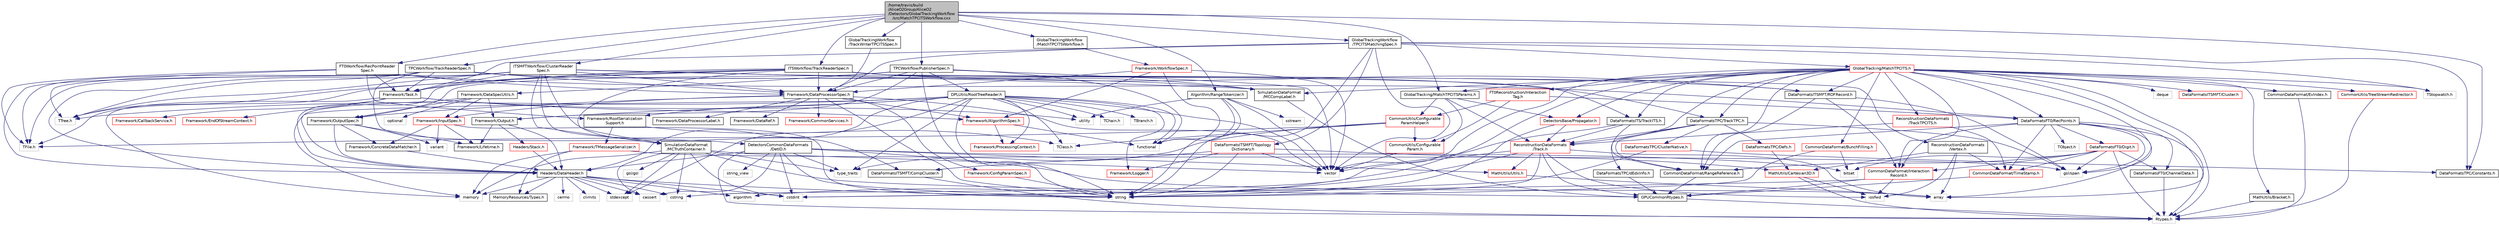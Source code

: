 digraph "/home/travis/build/AliceO2Group/AliceO2/Detectors/GlobalTrackingWorkflow/src/MatchTPCITSWorkflow.cxx"
{
 // INTERACTIVE_SVG=YES
  bgcolor="transparent";
  edge [fontname="Helvetica",fontsize="10",labelfontname="Helvetica",labelfontsize="10"];
  node [fontname="Helvetica",fontsize="10",shape=record];
  Node0 [label="/home/travis/build\l/AliceO2Group/AliceO2\l/Detectors/GlobalTrackingWorkflow\l/src/MatchTPCITSWorkflow.cxx",height=0.2,width=0.4,color="black", fillcolor="grey75", style="filled", fontcolor="black"];
  Node0 -> Node1 [color="midnightblue",fontsize="10",style="solid",fontname="Helvetica"];
  Node1 [label="ITSMFTWorkflow/ClusterReader\lSpec.h",height=0.2,width=0.4,color="black",URL="$de/dea/ITSMFT_2common_2workflow_2include_2ITSMFTWorkflow_2ClusterReaderSpec_8h.html"];
  Node1 -> Node2 [color="midnightblue",fontsize="10",style="solid",fontname="Helvetica"];
  Node2 [label="TFile.h",height=0.2,width=0.4,color="grey75"];
  Node1 -> Node3 [color="midnightblue",fontsize="10",style="solid",fontname="Helvetica"];
  Node3 [label="TTree.h",height=0.2,width=0.4,color="grey75"];
  Node1 -> Node4 [color="midnightblue",fontsize="10",style="solid",fontname="Helvetica"];
  Node4 [label="Framework/DataProcessorSpec.h",height=0.2,width=0.4,color="black",URL="$d0/df4/DataProcessorSpec_8h.html"];
  Node4 -> Node5 [color="midnightblue",fontsize="10",style="solid",fontname="Helvetica"];
  Node5 [label="Framework/AlgorithmSpec.h",height=0.2,width=0.4,color="red",URL="$d0/d14/AlgorithmSpec_8h.html"];
  Node5 -> Node6 [color="midnightblue",fontsize="10",style="solid",fontname="Helvetica"];
  Node6 [label="Framework/ProcessingContext.h",height=0.2,width=0.4,color="red",URL="$de/d6a/ProcessingContext_8h.html"];
  Node5 -> Node85 [color="midnightblue",fontsize="10",style="solid",fontname="Helvetica"];
  Node85 [label="functional",height=0.2,width=0.4,color="grey75"];
  Node4 -> Node120 [color="midnightblue",fontsize="10",style="solid",fontname="Helvetica"];
  Node120 [label="Framework/ConfigParamSpec.h",height=0.2,width=0.4,color="red",URL="$d0/d1c/ConfigParamSpec_8h.html"];
  Node120 -> Node53 [color="midnightblue",fontsize="10",style="solid",fontname="Helvetica"];
  Node53 [label="string",height=0.2,width=0.4,color="grey75"];
  Node4 -> Node124 [color="midnightblue",fontsize="10",style="solid",fontname="Helvetica"];
  Node124 [label="Framework/DataProcessorLabel.h",height=0.2,width=0.4,color="black",URL="$d1/df2/DataProcessorLabel_8h.html"];
  Node4 -> Node8 [color="midnightblue",fontsize="10",style="solid",fontname="Helvetica"];
  Node8 [label="Framework/DataRef.h",height=0.2,width=0.4,color="black",URL="$d5/dfb/DataRef_8h.html"];
  Node4 -> Node59 [color="midnightblue",fontsize="10",style="solid",fontname="Helvetica"];
  Node59 [label="Framework/InputSpec.h",height=0.2,width=0.4,color="red",URL="$d5/d3f/InputSpec_8h.html"];
  Node59 -> Node56 [color="midnightblue",fontsize="10",style="solid",fontname="Helvetica"];
  Node56 [label="Framework/Lifetime.h",height=0.2,width=0.4,color="black",URL="$dc/dca/Lifetime_8h.html"];
  Node59 -> Node57 [color="midnightblue",fontsize="10",style="solid",fontname="Helvetica"];
  Node57 [label="Framework/ConcreteDataMatcher.h",height=0.2,width=0.4,color="black",URL="$d0/d1b/ConcreteDataMatcher_8h.html"];
  Node57 -> Node47 [color="midnightblue",fontsize="10",style="solid",fontname="Helvetica"];
  Node47 [label="Headers/DataHeader.h",height=0.2,width=0.4,color="black",URL="$dc/dcd/DataHeader_8h.html"];
  Node47 -> Node48 [color="midnightblue",fontsize="10",style="solid",fontname="Helvetica"];
  Node48 [label="cstdint",height=0.2,width=0.4,color="grey75"];
  Node47 -> Node19 [color="midnightblue",fontsize="10",style="solid",fontname="Helvetica"];
  Node19 [label="memory",height=0.2,width=0.4,color="grey75"];
  Node47 -> Node49 [color="midnightblue",fontsize="10",style="solid",fontname="Helvetica"];
  Node49 [label="cassert",height=0.2,width=0.4,color="grey75"];
  Node47 -> Node50 [color="midnightblue",fontsize="10",style="solid",fontname="Helvetica"];
  Node50 [label="cstring",height=0.2,width=0.4,color="grey75"];
  Node47 -> Node51 [color="midnightblue",fontsize="10",style="solid",fontname="Helvetica"];
  Node51 [label="algorithm",height=0.2,width=0.4,color="grey75"];
  Node47 -> Node52 [color="midnightblue",fontsize="10",style="solid",fontname="Helvetica"];
  Node52 [label="stdexcept",height=0.2,width=0.4,color="grey75"];
  Node47 -> Node53 [color="midnightblue",fontsize="10",style="solid",fontname="Helvetica"];
  Node47 -> Node54 [color="midnightblue",fontsize="10",style="solid",fontname="Helvetica"];
  Node54 [label="climits",height=0.2,width=0.4,color="grey75"];
  Node47 -> Node21 [color="midnightblue",fontsize="10",style="solid",fontname="Helvetica"];
  Node21 [label="MemoryResources/Types.h",height=0.2,width=0.4,color="black",URL="$d7/df8/Types_8h.html"];
  Node47 -> Node55 [color="midnightblue",fontsize="10",style="solid",fontname="Helvetica"];
  Node55 [label="cerrno",height=0.2,width=0.4,color="grey75"];
  Node59 -> Node53 [color="midnightblue",fontsize="10",style="solid",fontname="Helvetica"];
  Node59 -> Node58 [color="midnightblue",fontsize="10",style="solid",fontname="Helvetica"];
  Node58 [label="variant",height=0.2,width=0.4,color="grey75"];
  Node4 -> Node46 [color="midnightblue",fontsize="10",style="solid",fontname="Helvetica"];
  Node46 [label="Framework/OutputSpec.h",height=0.2,width=0.4,color="black",URL="$db/d2d/OutputSpec_8h.html"];
  Node46 -> Node47 [color="midnightblue",fontsize="10",style="solid",fontname="Helvetica"];
  Node46 -> Node56 [color="midnightblue",fontsize="10",style="solid",fontname="Helvetica"];
  Node46 -> Node57 [color="midnightblue",fontsize="10",style="solid",fontname="Helvetica"];
  Node46 -> Node58 [color="midnightblue",fontsize="10",style="solid",fontname="Helvetica"];
  Node4 -> Node125 [color="midnightblue",fontsize="10",style="solid",fontname="Helvetica"];
  Node125 [label="Framework/CommonServices.h",height=0.2,width=0.4,color="red",URL="$d8/d02/CommonServices_8h.html"];
  Node4 -> Node53 [color="midnightblue",fontsize="10",style="solid",fontname="Helvetica"];
  Node4 -> Node26 [color="midnightblue",fontsize="10",style="solid",fontname="Helvetica"];
  Node26 [label="vector",height=0.2,width=0.4,color="grey75"];
  Node1 -> Node126 [color="midnightblue",fontsize="10",style="solid",fontname="Helvetica"];
  Node126 [label="Framework/Task.h",height=0.2,width=0.4,color="black",URL="$df/d4f/Task_8h.html"];
  Node126 -> Node5 [color="midnightblue",fontsize="10",style="solid",fontname="Helvetica"];
  Node126 -> Node127 [color="midnightblue",fontsize="10",style="solid",fontname="Helvetica"];
  Node127 [label="Framework/CallbackService.h",height=0.2,width=0.4,color="red",URL="$d9/d7f/CallbackService_8h.html"];
  Node126 -> Node130 [color="midnightblue",fontsize="10",style="solid",fontname="Helvetica"];
  Node130 [label="Framework/EndOfStreamContext.h",height=0.2,width=0.4,color="red",URL="$d0/d77/EndOfStreamContext_8h.html"];
  Node126 -> Node32 [color="midnightblue",fontsize="10",style="solid",fontname="Helvetica"];
  Node32 [label="utility",height=0.2,width=0.4,color="grey75"];
  Node126 -> Node19 [color="midnightblue",fontsize="10",style="solid",fontname="Helvetica"];
  Node1 -> Node47 [color="midnightblue",fontsize="10",style="solid",fontname="Helvetica"];
  Node1 -> Node131 [color="midnightblue",fontsize="10",style="solid",fontname="Helvetica"];
  Node131 [label="DataFormatsITSMFT/CompCluster.h",height=0.2,width=0.4,color="black",URL="$df/de4/CompCluster_8h.html",tooltip="Definition of the ITSMFT compact cluster. "];
  Node131 -> Node132 [color="midnightblue",fontsize="10",style="solid",fontname="Helvetica"];
  Node132 [label="Rtypes.h",height=0.2,width=0.4,color="grey75"];
  Node1 -> Node133 [color="midnightblue",fontsize="10",style="solid",fontname="Helvetica"];
  Node133 [label="SimulationDataFormat\l/MCCompLabel.h",height=0.2,width=0.4,color="black",URL="$d7/dcd/MCCompLabel_8h.html"];
  Node133 -> Node134 [color="midnightblue",fontsize="10",style="solid",fontname="Helvetica"];
  Node134 [label="GPUCommonRtypes.h",height=0.2,width=0.4,color="black",URL="$d2/d45/GPUCommonRtypes_8h.html"];
  Node134 -> Node132 [color="midnightblue",fontsize="10",style="solid",fontname="Helvetica"];
  Node1 -> Node135 [color="midnightblue",fontsize="10",style="solid",fontname="Helvetica"];
  Node135 [label="SimulationDataFormat\l/MCTruthContainer.h",height=0.2,width=0.4,color="black",URL="$db/d14/MCTruthContainer_8h.html",tooltip="Definition of a container to keep Monte Carlo truth external to simulation objects. "];
  Node135 -> Node134 [color="midnightblue",fontsize="10",style="solid",fontname="Helvetica"];
  Node135 -> Node48 [color="midnightblue",fontsize="10",style="solid",fontname="Helvetica"];
  Node135 -> Node49 [color="midnightblue",fontsize="10",style="solid",fontname="Helvetica"];
  Node135 -> Node52 [color="midnightblue",fontsize="10",style="solid",fontname="Helvetica"];
  Node135 -> Node30 [color="midnightblue",fontsize="10",style="solid",fontname="Helvetica"];
  Node30 [label="gsl/gsl",height=0.2,width=0.4,color="grey75"];
  Node135 -> Node25 [color="midnightblue",fontsize="10",style="solid",fontname="Helvetica"];
  Node25 [label="type_traits",height=0.2,width=0.4,color="grey75"];
  Node135 -> Node50 [color="midnightblue",fontsize="10",style="solid",fontname="Helvetica"];
  Node135 -> Node19 [color="midnightblue",fontsize="10",style="solid",fontname="Helvetica"];
  Node135 -> Node26 [color="midnightblue",fontsize="10",style="solid",fontname="Helvetica"];
  Node1 -> Node136 [color="midnightblue",fontsize="10",style="solid",fontname="Helvetica"];
  Node136 [label="DataFormatsITSMFT/ROFRecord.h",height=0.2,width=0.4,color="black",URL="$d0/dc6/ITSMFT_2common_2include_2DataFormatsITSMFT_2ROFRecord_8h.html"];
  Node136 -> Node137 [color="midnightblue",fontsize="10",style="solid",fontname="Helvetica"];
  Node137 [label="CommonDataFormat/RangeReference.h",height=0.2,width=0.4,color="black",URL="$de/d64/RangeReference_8h.html",tooltip="Class to refer to the 1st entry and N elements of some group in the continuous container. "];
  Node137 -> Node134 [color="midnightblue",fontsize="10",style="solid",fontname="Helvetica"];
  Node136 -> Node138 [color="midnightblue",fontsize="10",style="solid",fontname="Helvetica"];
  Node138 [label="CommonDataFormat/Interaction\lRecord.h",height=0.2,width=0.4,color="red",URL="$d9/d80/InteractionRecord_8h.html"];
  Node138 -> Node134 [color="midnightblue",fontsize="10",style="solid",fontname="Helvetica"];
  Node138 -> Node75 [color="midnightblue",fontsize="10",style="solid",fontname="Helvetica"];
  Node75 [label="iosfwd",height=0.2,width=0.4,color="grey75"];
  Node138 -> Node48 [color="midnightblue",fontsize="10",style="solid",fontname="Helvetica"];
  Node136 -> Node18 [color="midnightblue",fontsize="10",style="solid",fontname="Helvetica"];
  Node18 [label="gsl/span",height=0.2,width=0.4,color="grey75"];
  Node1 -> Node141 [color="midnightblue",fontsize="10",style="solid",fontname="Helvetica"];
  Node141 [label="DetectorsCommonDataFormats\l/DetID.h",height=0.2,width=0.4,color="black",URL="$d6/d31/DetID_8h.html"];
  Node141 -> Node132 [color="midnightblue",fontsize="10",style="solid",fontname="Helvetica"];
  Node141 -> Node33 [color="midnightblue",fontsize="10",style="solid",fontname="Helvetica"];
  Node33 [label="array",height=0.2,width=0.4,color="grey75"];
  Node141 -> Node142 [color="midnightblue",fontsize="10",style="solid",fontname="Helvetica"];
  Node142 [label="bitset",height=0.2,width=0.4,color="grey75"];
  Node141 -> Node49 [color="midnightblue",fontsize="10",style="solid",fontname="Helvetica"];
  Node141 -> Node48 [color="midnightblue",fontsize="10",style="solid",fontname="Helvetica"];
  Node141 -> Node110 [color="midnightblue",fontsize="10",style="solid",fontname="Helvetica"];
  Node110 [label="string_view",height=0.2,width=0.4,color="grey75"];
  Node141 -> Node53 [color="midnightblue",fontsize="10",style="solid",fontname="Helvetica"];
  Node141 -> Node25 [color="midnightblue",fontsize="10",style="solid",fontname="Helvetica"];
  Node141 -> Node143 [color="midnightblue",fontsize="10",style="solid",fontname="Helvetica"];
  Node143 [label="MathUtils/Utils.h",height=0.2,width=0.4,color="red",URL="$d9/d52/Common_2MathUtils_2include_2MathUtils_2Utils_8h.html"];
  Node143 -> Node33 [color="midnightblue",fontsize="10",style="solid",fontname="Helvetica"];
  Node141 -> Node47 [color="midnightblue",fontsize="10",style="solid",fontname="Helvetica"];
  Node0 -> Node149 [color="midnightblue",fontsize="10",style="solid",fontname="Helvetica"];
  Node149 [label="ITSWorkflow/TrackReaderSpec.h",height=0.2,width=0.4,color="black",URL="$d2/d8c/ITSMFT_2ITS_2workflow_2include_2ITSWorkflow_2TrackReaderSpec_8h.html"];
  Node149 -> Node2 [color="midnightblue",fontsize="10",style="solid",fontname="Helvetica"];
  Node149 -> Node3 [color="midnightblue",fontsize="10",style="solid",fontname="Helvetica"];
  Node149 -> Node4 [color="midnightblue",fontsize="10",style="solid",fontname="Helvetica"];
  Node149 -> Node126 [color="midnightblue",fontsize="10",style="solid",fontname="Helvetica"];
  Node149 -> Node47 [color="midnightblue",fontsize="10",style="solid",fontname="Helvetica"];
  Node149 -> Node150 [color="midnightblue",fontsize="10",style="solid",fontname="Helvetica"];
  Node150 [label="DataFormatsITS/TrackITS.h",height=0.2,width=0.4,color="black",URL="$d1/d71/TrackITS_8h.html",tooltip="Definition of the ITS track. "];
  Node150 -> Node26 [color="midnightblue",fontsize="10",style="solid",fontname="Helvetica"];
  Node150 -> Node151 [color="midnightblue",fontsize="10",style="solid",fontname="Helvetica"];
  Node151 [label="ReconstructionDataFormats\l/Track.h",height=0.2,width=0.4,color="red",URL="$d7/d8b/DataFormats_2Reconstruction_2include_2ReconstructionDataFormats_2Track_8h.html"];
  Node151 -> Node134 [color="midnightblue",fontsize="10",style="solid",fontname="Helvetica"];
  Node151 -> Node51 [color="midnightblue",fontsize="10",style="solid",fontname="Helvetica"];
  Node151 -> Node33 [color="midnightblue",fontsize="10",style="solid",fontname="Helvetica"];
  Node151 -> Node50 [color="midnightblue",fontsize="10",style="solid",fontname="Helvetica"];
  Node151 -> Node75 [color="midnightblue",fontsize="10",style="solid",fontname="Helvetica"];
  Node151 -> Node53 [color="midnightblue",fontsize="10",style="solid",fontname="Helvetica"];
  Node151 -> Node143 [color="midnightblue",fontsize="10",style="solid",fontname="Helvetica"];
  Node150 -> Node137 [color="midnightblue",fontsize="10",style="solid",fontname="Helvetica"];
  Node149 -> Node133 [color="midnightblue",fontsize="10",style="solid",fontname="Helvetica"];
  Node149 -> Node135 [color="midnightblue",fontsize="10",style="solid",fontname="Helvetica"];
  Node149 -> Node136 [color="midnightblue",fontsize="10",style="solid",fontname="Helvetica"];
  Node149 -> Node173 [color="midnightblue",fontsize="10",style="solid",fontname="Helvetica"];
  Node173 [label="ReconstructionDataFormats\l/Vertex.h",height=0.2,width=0.4,color="black",URL="$d3/d6f/DataFormats_2Reconstruction_2include_2ReconstructionDataFormats_2Vertex_8h.html"];
  Node173 -> Node160 [color="midnightblue",fontsize="10",style="solid",fontname="Helvetica"];
  Node160 [label="MathUtils/Cartesian3D.h",height=0.2,width=0.4,color="red",URL="$dd/d76/Cartesian3D_8h.html"];
  Node160 -> Node132 [color="midnightblue",fontsize="10",style="solid",fontname="Helvetica"];
  Node160 -> Node75 [color="midnightblue",fontsize="10",style="solid",fontname="Helvetica"];
  Node173 -> Node174 [color="midnightblue",fontsize="10",style="solid",fontname="Helvetica"];
  Node174 [label="CommonDataFormat/TimeStamp.h",height=0.2,width=0.4,color="red",URL="$df/d5d/common_2include_2CommonDataFormat_2TimeStamp_8h.html"];
  Node174 -> Node134 [color="midnightblue",fontsize="10",style="solid",fontname="Helvetica"];
  Node173 -> Node33 [color="midnightblue",fontsize="10",style="solid",fontname="Helvetica"];
  Node173 -> Node75 [color="midnightblue",fontsize="10",style="solid",fontname="Helvetica"];
  Node0 -> Node175 [color="midnightblue",fontsize="10",style="solid",fontname="Helvetica"];
  Node175 [label="TPCWorkflow/TrackReaderSpec.h",height=0.2,width=0.4,color="black",URL="$d5/daf/TPC_2workflow_2include_2TPCWorkflow_2TrackReaderSpec_8h.html"];
  Node175 -> Node2 [color="midnightblue",fontsize="10",style="solid",fontname="Helvetica"];
  Node175 -> Node3 [color="midnightblue",fontsize="10",style="solid",fontname="Helvetica"];
  Node175 -> Node4 [color="midnightblue",fontsize="10",style="solid",fontname="Helvetica"];
  Node175 -> Node126 [color="midnightblue",fontsize="10",style="solid",fontname="Helvetica"];
  Node175 -> Node47 [color="midnightblue",fontsize="10",style="solid",fontname="Helvetica"];
  Node175 -> Node176 [color="midnightblue",fontsize="10",style="solid",fontname="Helvetica"];
  Node176 [label="DataFormatsTPC/TrackTPC.h",height=0.2,width=0.4,color="black",URL="$d5/dc9/TrackTPC_8h.html"];
  Node176 -> Node151 [color="midnightblue",fontsize="10",style="solid",fontname="Helvetica"];
  Node176 -> Node137 [color="midnightblue",fontsize="10",style="solid",fontname="Helvetica"];
  Node176 -> Node177 [color="midnightblue",fontsize="10",style="solid",fontname="Helvetica"];
  Node177 [label="DataFormatsTPC/ClusterNative.h",height=0.2,width=0.4,color="red",URL="$de/dcd/ClusterNative_8h.html",tooltip="Class of a TPC cluster in TPC-native coordinates (row, time) "];
  Node177 -> Node48 [color="midnightblue",fontsize="10",style="solid",fontname="Helvetica"];
  Node177 -> Node178 [color="midnightblue",fontsize="10",style="solid",fontname="Helvetica"];
  Node178 [label="DataFormatsTPC/Constants.h",height=0.2,width=0.4,color="black",URL="$d0/dda/DataFormats_2Detectors_2TPC_2include_2DataFormatsTPC_2Constants_8h.html"];
  Node176 -> Node179 [color="midnightblue",fontsize="10",style="solid",fontname="Helvetica"];
  Node179 [label="DataFormatsTPC/Defs.h",height=0.2,width=0.4,color="red",URL="$d1/d73/Defs_8h.html",tooltip="Common definitions for 2D coordinates. "];
  Node179 -> Node160 [color="midnightblue",fontsize="10",style="solid",fontname="Helvetica"];
  Node176 -> Node180 [color="midnightblue",fontsize="10",style="solid",fontname="Helvetica"];
  Node180 [label="DataFormatsTPC/dEdxInfo.h",height=0.2,width=0.4,color="black",URL="$d5/da8/dEdxInfo_8h.html"];
  Node180 -> Node134 [color="midnightblue",fontsize="10",style="solid",fontname="Helvetica"];
  Node176 -> Node18 [color="midnightblue",fontsize="10",style="solid",fontname="Helvetica"];
  Node175 -> Node133 [color="midnightblue",fontsize="10",style="solid",fontname="Helvetica"];
  Node175 -> Node135 [color="midnightblue",fontsize="10",style="solid",fontname="Helvetica"];
  Node0 -> Node181 [color="midnightblue",fontsize="10",style="solid",fontname="Helvetica"];
  Node181 [label="TPCWorkflow/PublisherSpec.h",height=0.2,width=0.4,color="black",URL="$d9/d4e/TPC_2workflow_2include_2TPCWorkflow_2PublisherSpec_8h.html"];
  Node181 -> Node4 [color="midnightblue",fontsize="10",style="solid",fontname="Helvetica"];
  Node181 -> Node46 [color="midnightblue",fontsize="10",style="solid",fontname="Helvetica"];
  Node181 -> Node45 [color="midnightblue",fontsize="10",style="solid",fontname="Helvetica"];
  Node45 [label="Framework/DataSpecUtils.h",height=0.2,width=0.4,color="black",URL="$d6/d68/DataSpecUtils_8h.html"];
  Node45 -> Node46 [color="midnightblue",fontsize="10",style="solid",fontname="Helvetica"];
  Node45 -> Node59 [color="midnightblue",fontsize="10",style="solid",fontname="Helvetica"];
  Node45 -> Node47 [color="midnightblue",fontsize="10",style="solid",fontname="Helvetica"];
  Node45 -> Node78 [color="midnightblue",fontsize="10",style="solid",fontname="Helvetica"];
  Node78 [label="Framework/Output.h",height=0.2,width=0.4,color="black",URL="$d3/ddf/Output_8h.html"];
  Node78 -> Node47 [color="midnightblue",fontsize="10",style="solid",fontname="Helvetica"];
  Node78 -> Node56 [color="midnightblue",fontsize="10",style="solid",fontname="Helvetica"];
  Node78 -> Node64 [color="midnightblue",fontsize="10",style="solid",fontname="Helvetica"];
  Node64 [label="Headers/Stack.h",height=0.2,width=0.4,color="red",URL="$d4/d00/Headers_2include_2Headers_2Stack_8h.html"];
  Node64 -> Node47 [color="midnightblue",fontsize="10",style="solid",fontname="Helvetica"];
  Node45 -> Node79 [color="midnightblue",fontsize="10",style="solid",fontname="Helvetica"];
  Node79 [label="optional",height=0.2,width=0.4,color="grey75"];
  Node181 -> Node78 [color="midnightblue",fontsize="10",style="solid",fontname="Helvetica"];
  Node181 -> Node182 [color="midnightblue",fontsize="10",style="solid",fontname="Helvetica"];
  Node182 [label="DPLUtils/RootTreeReader.h",height=0.2,width=0.4,color="black",URL="$df/db5/RootTreeReader_8h.html",tooltip="A generic reader for ROOT TTrees. "];
  Node182 -> Node10 [color="midnightblue",fontsize="10",style="solid",fontname="Helvetica"];
  Node10 [label="Framework/RootSerialization\lSupport.h",height=0.2,width=0.4,color="black",URL="$db/dff/RootSerializationSupport_8h.html"];
  Node10 -> Node11 [color="midnightblue",fontsize="10",style="solid",fontname="Helvetica"];
  Node11 [label="Framework/TMessageSerializer.h",height=0.2,width=0.4,color="red",URL="$d8/d3c/TMessageSerializer_8h.html"];
  Node11 -> Node18 [color="midnightblue",fontsize="10",style="solid",fontname="Helvetica"];
  Node11 -> Node19 [color="midnightblue",fontsize="10",style="solid",fontname="Helvetica"];
  Node11 -> Node21 [color="midnightblue",fontsize="10",style="solid",fontname="Helvetica"];
  Node10 -> Node22 [color="midnightblue",fontsize="10",style="solid",fontname="Helvetica"];
  Node22 [label="TClass.h",height=0.2,width=0.4,color="grey75"];
  Node182 -> Node78 [color="midnightblue",fontsize="10",style="solid",fontname="Helvetica"];
  Node182 -> Node6 [color="midnightblue",fontsize="10",style="solid",fontname="Helvetica"];
  Node182 -> Node183 [color="midnightblue",fontsize="10",style="solid",fontname="Helvetica"];
  Node183 [label="Framework/Logger.h",height=0.2,width=0.4,color="red",URL="$dd/da4/Logger_8h.html"];
  Node182 -> Node47 [color="midnightblue",fontsize="10",style="solid",fontname="Helvetica"];
  Node182 -> Node185 [color="midnightblue",fontsize="10",style="solid",fontname="Helvetica"];
  Node185 [label="TChain.h",height=0.2,width=0.4,color="grey75"];
  Node182 -> Node3 [color="midnightblue",fontsize="10",style="solid",fontname="Helvetica"];
  Node182 -> Node186 [color="midnightblue",fontsize="10",style="solid",fontname="Helvetica"];
  Node186 [label="TBranch.h",height=0.2,width=0.4,color="grey75"];
  Node182 -> Node22 [color="midnightblue",fontsize="10",style="solid",fontname="Helvetica"];
  Node182 -> Node26 [color="midnightblue",fontsize="10",style="solid",fontname="Helvetica"];
  Node182 -> Node53 [color="midnightblue",fontsize="10",style="solid",fontname="Helvetica"];
  Node182 -> Node52 [color="midnightblue",fontsize="10",style="solid",fontname="Helvetica"];
  Node182 -> Node25 [color="midnightblue",fontsize="10",style="solid",fontname="Helvetica"];
  Node182 -> Node19 [color="midnightblue",fontsize="10",style="solid",fontname="Helvetica"];
  Node182 -> Node85 [color="midnightblue",fontsize="10",style="solid",fontname="Helvetica"];
  Node182 -> Node32 [color="midnightblue",fontsize="10",style="solid",fontname="Helvetica"];
  Node181 -> Node26 [color="midnightblue",fontsize="10",style="solid",fontname="Helvetica"];
  Node181 -> Node53 [color="midnightblue",fontsize="10",style="solid",fontname="Helvetica"];
  Node181 -> Node85 [color="midnightblue",fontsize="10",style="solid",fontname="Helvetica"];
  Node0 -> Node187 [color="midnightblue",fontsize="10",style="solid",fontname="Helvetica"];
  Node187 [label="FT0Workflow/RecPointReader\lSpec.h",height=0.2,width=0.4,color="black",URL="$db/d8e/FT0_2workflow_2include_2FT0Workflow_2RecPointReaderSpec_8h.html"];
  Node187 -> Node2 [color="midnightblue",fontsize="10",style="solid",fontname="Helvetica"];
  Node187 -> Node3 [color="midnightblue",fontsize="10",style="solid",fontname="Helvetica"];
  Node187 -> Node10 [color="midnightblue",fontsize="10",style="solid",fontname="Helvetica"];
  Node187 -> Node4 [color="midnightblue",fontsize="10",style="solid",fontname="Helvetica"];
  Node187 -> Node126 [color="midnightblue",fontsize="10",style="solid",fontname="Helvetica"];
  Node187 -> Node188 [color="midnightblue",fontsize="10",style="solid",fontname="Helvetica"];
  Node188 [label="DataFormatsFT0/RecPoints.h",height=0.2,width=0.4,color="black",URL="$d4/d57/RecPoints_8h.html",tooltip="Definition of the FIT RecPoints class. "];
  Node188 -> Node138 [color="midnightblue",fontsize="10",style="solid",fontname="Helvetica"];
  Node188 -> Node174 [color="midnightblue",fontsize="10",style="solid",fontname="Helvetica"];
  Node188 -> Node189 [color="midnightblue",fontsize="10",style="solid",fontname="Helvetica"];
  Node189 [label="DataFormatsFT0/ChannelData.h",height=0.2,width=0.4,color="black",URL="$dc/d44/FIT_2FT0_2include_2DataFormatsFT0_2ChannelData_8h.html"];
  Node189 -> Node132 [color="midnightblue",fontsize="10",style="solid",fontname="Helvetica"];
  Node188 -> Node137 [color="midnightblue",fontsize="10",style="solid",fontname="Helvetica"];
  Node188 -> Node190 [color="midnightblue",fontsize="10",style="solid",fontname="Helvetica"];
  Node190 [label="DataFormatsFT0/Digit.h",height=0.2,width=0.4,color="red",URL="$d0/d0a/DataFormats_2Detectors_2FIT_2FT0_2include_2DataFormatsFT0_2Digit_8h.html"];
  Node190 -> Node138 [color="midnightblue",fontsize="10",style="solid",fontname="Helvetica"];
  Node190 -> Node137 [color="midnightblue",fontsize="10",style="solid",fontname="Helvetica"];
  Node190 -> Node174 [color="midnightblue",fontsize="10",style="solid",fontname="Helvetica"];
  Node190 -> Node189 [color="midnightblue",fontsize="10",style="solid",fontname="Helvetica"];
  Node190 -> Node132 [color="midnightblue",fontsize="10",style="solid",fontname="Helvetica"];
  Node190 -> Node18 [color="midnightblue",fontsize="10",style="solid",fontname="Helvetica"];
  Node190 -> Node142 [color="midnightblue",fontsize="10",style="solid",fontname="Helvetica"];
  Node188 -> Node33 [color="midnightblue",fontsize="10",style="solid",fontname="Helvetica"];
  Node188 -> Node132 [color="midnightblue",fontsize="10",style="solid",fontname="Helvetica"];
  Node188 -> Node154 [color="midnightblue",fontsize="10",style="solid",fontname="Helvetica"];
  Node154 [label="TObject.h",height=0.2,width=0.4,color="grey75"];
  Node188 -> Node18 [color="midnightblue",fontsize="10",style="solid",fontname="Helvetica"];
  Node0 -> Node191 [color="midnightblue",fontsize="10",style="solid",fontname="Helvetica"];
  Node191 [label="GlobalTrackingWorkflow\l/TPCITSMatchingSpec.h",height=0.2,width=0.4,color="black",URL="$da/d20/TPCITSMatchingSpec_8h.html"];
  Node191 -> Node192 [color="midnightblue",fontsize="10",style="solid",fontname="Helvetica"];
  Node192 [label="GlobalTracking/MatchTPCITS.h",height=0.2,width=0.4,color="red",URL="$d3/dac/MatchTPCITS_8h.html",tooltip="Class to perform TPC ITS matching. "];
  Node192 -> Node132 [color="midnightblue",fontsize="10",style="solid",fontname="Helvetica"];
  Node192 -> Node33 [color="midnightblue",fontsize="10",style="solid",fontname="Helvetica"];
  Node192 -> Node193 [color="midnightblue",fontsize="10",style="solid",fontname="Helvetica"];
  Node193 [label="deque",height=0.2,width=0.4,color="grey75"];
  Node192 -> Node26 [color="midnightblue",fontsize="10",style="solid",fontname="Helvetica"];
  Node192 -> Node53 [color="midnightblue",fontsize="10",style="solid",fontname="Helvetica"];
  Node192 -> Node18 [color="midnightblue",fontsize="10",style="solid",fontname="Helvetica"];
  Node192 -> Node194 [color="midnightblue",fontsize="10",style="solid",fontname="Helvetica"];
  Node194 [label="TStopwatch.h",height=0.2,width=0.4,color="grey75"];
  Node192 -> Node176 [color="midnightblue",fontsize="10",style="solid",fontname="Helvetica"];
  Node192 -> Node195 [color="midnightblue",fontsize="10",style="solid",fontname="Helvetica"];
  Node195 [label="DetectorsBase/Propagator.h",height=0.2,width=0.4,color="red",URL="$d2/df9/Propagator_8h.html"];
  Node195 -> Node53 [color="midnightblue",fontsize="10",style="solid",fontname="Helvetica"];
  Node195 -> Node151 [color="midnightblue",fontsize="10",style="solid",fontname="Helvetica"];
  Node192 -> Node151 [color="midnightblue",fontsize="10",style="solid",fontname="Helvetica"];
  Node192 -> Node203 [color="midnightblue",fontsize="10",style="solid",fontname="Helvetica"];
  Node203 [label="ReconstructionDataFormats\l/TrackTPCITS.h",height=0.2,width=0.4,color="red",URL="$d5/d1e/TrackTPCITS_8h.html",tooltip="Result of refitting TPC-ITS matched track. "];
  Node203 -> Node151 [color="midnightblue",fontsize="10",style="solid",fontname="Helvetica"];
  Node203 -> Node174 [color="midnightblue",fontsize="10",style="solid",fontname="Helvetica"];
  Node192 -> Node204 [color="midnightblue",fontsize="10",style="solid",fontname="Helvetica"];
  Node204 [label="MathUtils/Bracket.h",height=0.2,width=0.4,color="black",URL="$d4/d5d/Bracket_8h.html",tooltip="Class to represent an interval and some operations over it. "];
  Node204 -> Node132 [color="midnightblue",fontsize="10",style="solid",fontname="Helvetica"];
  Node192 -> Node205 [color="midnightblue",fontsize="10",style="solid",fontname="Helvetica"];
  Node205 [label="CommonDataFormat/EvIndex.h",height=0.2,width=0.4,color="black",URL="$d6/ddf/EvIndex_8h.html",tooltip="Class to store event ID and index in the event for objects like track, cluster... ..."];
  Node205 -> Node132 [color="midnightblue",fontsize="10",style="solid",fontname="Helvetica"];
  Node192 -> Node138 [color="midnightblue",fontsize="10",style="solid",fontname="Helvetica"];
  Node192 -> Node137 [color="midnightblue",fontsize="10",style="solid",fontname="Helvetica"];
  Node192 -> Node206 [color="midnightblue",fontsize="10",style="solid",fontname="Helvetica"];
  Node206 [label="CommonDataFormat/BunchFilling.h",height=0.2,width=0.4,color="red",URL="$d4/d5f/BunchFilling_8h.html"];
  Node206 -> Node142 [color="midnightblue",fontsize="10",style="solid",fontname="Helvetica"];
  Node206 -> Node53 [color="midnightblue",fontsize="10",style="solid",fontname="Helvetica"];
  Node192 -> Node133 [color="midnightblue",fontsize="10",style="solid",fontname="Helvetica"];
  Node192 -> Node207 [color="midnightblue",fontsize="10",style="solid",fontname="Helvetica"];
  Node207 [label="CommonUtils/TreeStreamRedirector.h",height=0.2,width=0.4,color="red",URL="$d1/d22/TreeStreamRedirector_8h.html"];
  Node207 -> Node132 [color="midnightblue",fontsize="10",style="solid",fontname="Helvetica"];
  Node192 -> Node211 [color="midnightblue",fontsize="10",style="solid",fontname="Helvetica"];
  Node211 [label="DataFormatsITSMFT/Cluster.h",height=0.2,width=0.4,color="red",URL="$d1/d62/DataFormats_2Detectors_2ITSMFT_2common_2include_2DataFormatsITSMFT_2Cluster_8h.html"];
  Node192 -> Node136 [color="midnightblue",fontsize="10",style="solid",fontname="Helvetica"];
  Node192 -> Node150 [color="midnightblue",fontsize="10",style="solid",fontname="Helvetica"];
  Node192 -> Node188 [color="midnightblue",fontsize="10",style="solid",fontname="Helvetica"];
  Node192 -> Node212 [color="midnightblue",fontsize="10",style="solid",fontname="Helvetica"];
  Node212 [label="FT0Reconstruction/Interaction\lTag.h",height=0.2,width=0.4,color="red",URL="$da/d63/InteractionTag_8h.html"];
  Node212 -> Node213 [color="midnightblue",fontsize="10",style="solid",fontname="Helvetica"];
  Node213 [label="CommonUtils/Configurable\lParam.h",height=0.2,width=0.4,color="red",URL="$db/d2c/ConfigurableParam_8h.html"];
  Node213 -> Node26 [color="midnightblue",fontsize="10",style="solid",fontname="Helvetica"];
  Node212 -> Node215 [color="midnightblue",fontsize="10",style="solid",fontname="Helvetica"];
  Node215 [label="CommonUtils/Configurable\lParamHelper.h",height=0.2,width=0.4,color="red",URL="$da/d6b/ConfigurableParamHelper_8h.html"];
  Node215 -> Node213 [color="midnightblue",fontsize="10",style="solid",fontname="Helvetica"];
  Node215 -> Node22 [color="midnightblue",fontsize="10",style="solid",fontname="Helvetica"];
  Node215 -> Node25 [color="midnightblue",fontsize="10",style="solid",fontname="Helvetica"];
  Node215 -> Node2 [color="midnightblue",fontsize="10",style="solid",fontname="Helvetica"];
  Node212 -> Node188 [color="midnightblue",fontsize="10",style="solid",fontname="Helvetica"];
  Node192 -> Node227 [color="midnightblue",fontsize="10",style="solid",fontname="Helvetica"];
  Node227 [label="GlobalTracking/MatchTPCITSParams.h",height=0.2,width=0.4,color="black",URL="$db/d9a/MatchTPCITSParams_8h.html",tooltip="Configurable params for TPC ITS matching. "];
  Node227 -> Node213 [color="midnightblue",fontsize="10",style="solid",fontname="Helvetica"];
  Node227 -> Node215 [color="midnightblue",fontsize="10",style="solid",fontname="Helvetica"];
  Node227 -> Node151 [color="midnightblue",fontsize="10",style="solid",fontname="Helvetica"];
  Node227 -> Node195 [color="midnightblue",fontsize="10",style="solid",fontname="Helvetica"];
  Node191 -> Node228 [color="midnightblue",fontsize="10",style="solid",fontname="Helvetica"];
  Node228 [label="DataFormatsITSMFT/Topology\lDictionary.h",height=0.2,width=0.4,color="red",URL="$d1/d08/TopologyDictionary_8h.html",tooltip="Definition of the ClusterTopology class. "];
  Node228 -> Node183 [color="midnightblue",fontsize="10",style="solid",fontname="Helvetica"];
  Node228 -> Node53 [color="midnightblue",fontsize="10",style="solid",fontname="Helvetica"];
  Node228 -> Node26 [color="midnightblue",fontsize="10",style="solid",fontname="Helvetica"];
  Node228 -> Node160 [color="midnightblue",fontsize="10",style="solid",fontname="Helvetica"];
  Node228 -> Node131 [color="midnightblue",fontsize="10",style="solid",fontname="Helvetica"];
  Node191 -> Node178 [color="midnightblue",fontsize="10",style="solid",fontname="Helvetica"];
  Node191 -> Node4 [color="midnightblue",fontsize="10",style="solid",fontname="Helvetica"];
  Node191 -> Node126 [color="midnightblue",fontsize="10",style="solid",fontname="Helvetica"];
  Node191 -> Node53 [color="midnightblue",fontsize="10",style="solid",fontname="Helvetica"];
  Node191 -> Node26 [color="midnightblue",fontsize="10",style="solid",fontname="Helvetica"];
  Node191 -> Node194 [color="midnightblue",fontsize="10",style="solid",fontname="Helvetica"];
  Node0 -> Node232 [color="midnightblue",fontsize="10",style="solid",fontname="Helvetica"];
  Node232 [label="GlobalTrackingWorkflow\l/MatchTPCITSWorkflow.h",height=0.2,width=0.4,color="black",URL="$d3/d29/MatchTPCITSWorkflow_8h.html"];
  Node232 -> Node233 [color="midnightblue",fontsize="10",style="solid",fontname="Helvetica"];
  Node233 [label="Framework/WorkflowSpec.h",height=0.2,width=0.4,color="red",URL="$df/da1/WorkflowSpec_8h.html"];
  Node233 -> Node4 [color="midnightblue",fontsize="10",style="solid",fontname="Helvetica"];
  Node233 -> Node5 [color="midnightblue",fontsize="10",style="solid",fontname="Helvetica"];
  Node233 -> Node26 [color="midnightblue",fontsize="10",style="solid",fontname="Helvetica"];
  Node233 -> Node85 [color="midnightblue",fontsize="10",style="solid",fontname="Helvetica"];
  Node0 -> Node234 [color="midnightblue",fontsize="10",style="solid",fontname="Helvetica"];
  Node234 [label="GlobalTrackingWorkflow\l/TrackWriterTPCITSSpec.h",height=0.2,width=0.4,color="black",URL="$da/d9c/TrackWriterTPCITSSpec_8h.html"];
  Node234 -> Node4 [color="midnightblue",fontsize="10",style="solid",fontname="Helvetica"];
  Node0 -> Node235 [color="midnightblue",fontsize="10",style="solid",fontname="Helvetica"];
  Node235 [label="Algorithm/RangeTokenizer.h",height=0.2,width=0.4,color="black",URL="$db/dc5/RangeTokenizer_8h.html",tooltip="Helper function to tokenize sequences and ranges of integral numbers. "];
  Node235 -> Node26 [color="midnightblue",fontsize="10",style="solid",fontname="Helvetica"];
  Node235 -> Node53 [color="midnightblue",fontsize="10",style="solid",fontname="Helvetica"];
  Node235 -> Node81 [color="midnightblue",fontsize="10",style="solid",fontname="Helvetica"];
  Node81 [label="sstream",height=0.2,width=0.4,color="grey75"];
  Node235 -> Node32 [color="midnightblue",fontsize="10",style="solid",fontname="Helvetica"];
  Node235 -> Node85 [color="midnightblue",fontsize="10",style="solid",fontname="Helvetica"];
  Node0 -> Node178 [color="midnightblue",fontsize="10",style="solid",fontname="Helvetica"];
  Node0 -> Node227 [color="midnightblue",fontsize="10",style="solid",fontname="Helvetica"];
}
